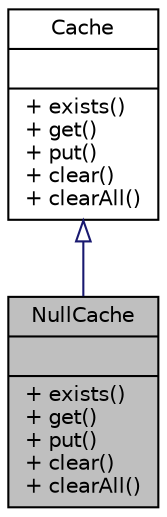 digraph "NullCache"
{
  edge [fontname="Helvetica",fontsize="10",labelfontname="Helvetica",labelfontsize="10"];
  node [fontname="Helvetica",fontsize="10",shape=record];
  Node0 [label="{NullCache\n||+ exists()\l+ get()\l+ put()\l+ clear()\l+ clearAll()\l}",height=0.2,width=0.4,color="black", fillcolor="grey75", style="filled", fontcolor="black"];
  Node1 -> Node0 [dir="back",color="midnightblue",fontsize="10",style="solid",arrowtail="onormal",fontname="Helvetica"];
  Node1 [label="{Cache\n||+ exists()\l+ get()\l+ put()\l+ clear()\l+ clearAll()\l}",height=0.2,width=0.4,color="black", fillcolor="white", style="filled",URL="$interfacewcmf_1_1lib_1_1io_1_1_cache.html",tooltip="Cache defines the interface for cache implementations. "];
}
